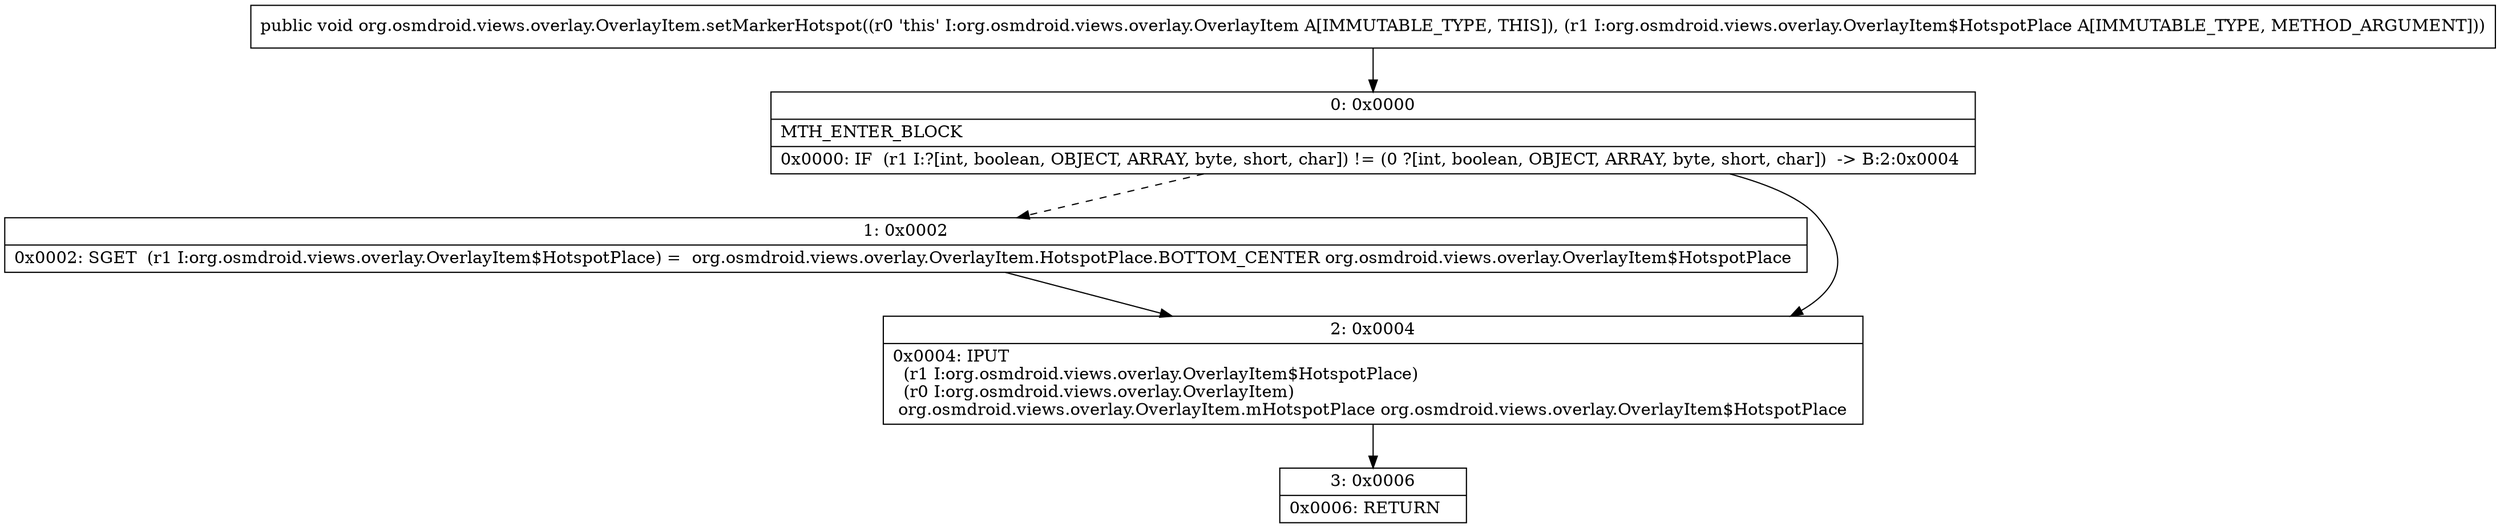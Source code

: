 digraph "CFG fororg.osmdroid.views.overlay.OverlayItem.setMarkerHotspot(Lorg\/osmdroid\/views\/overlay\/OverlayItem$HotspotPlace;)V" {
Node_0 [shape=record,label="{0\:\ 0x0000|MTH_ENTER_BLOCK\l|0x0000: IF  (r1 I:?[int, boolean, OBJECT, ARRAY, byte, short, char]) != (0 ?[int, boolean, OBJECT, ARRAY, byte, short, char])  \-\> B:2:0x0004 \l}"];
Node_1 [shape=record,label="{1\:\ 0x0002|0x0002: SGET  (r1 I:org.osmdroid.views.overlay.OverlayItem$HotspotPlace) =  org.osmdroid.views.overlay.OverlayItem.HotspotPlace.BOTTOM_CENTER org.osmdroid.views.overlay.OverlayItem$HotspotPlace \l}"];
Node_2 [shape=record,label="{2\:\ 0x0004|0x0004: IPUT  \l  (r1 I:org.osmdroid.views.overlay.OverlayItem$HotspotPlace)\l  (r0 I:org.osmdroid.views.overlay.OverlayItem)\l org.osmdroid.views.overlay.OverlayItem.mHotspotPlace org.osmdroid.views.overlay.OverlayItem$HotspotPlace \l}"];
Node_3 [shape=record,label="{3\:\ 0x0006|0x0006: RETURN   \l}"];
MethodNode[shape=record,label="{public void org.osmdroid.views.overlay.OverlayItem.setMarkerHotspot((r0 'this' I:org.osmdroid.views.overlay.OverlayItem A[IMMUTABLE_TYPE, THIS]), (r1 I:org.osmdroid.views.overlay.OverlayItem$HotspotPlace A[IMMUTABLE_TYPE, METHOD_ARGUMENT])) }"];
MethodNode -> Node_0;
Node_0 -> Node_1[style=dashed];
Node_0 -> Node_2;
Node_1 -> Node_2;
Node_2 -> Node_3;
}

